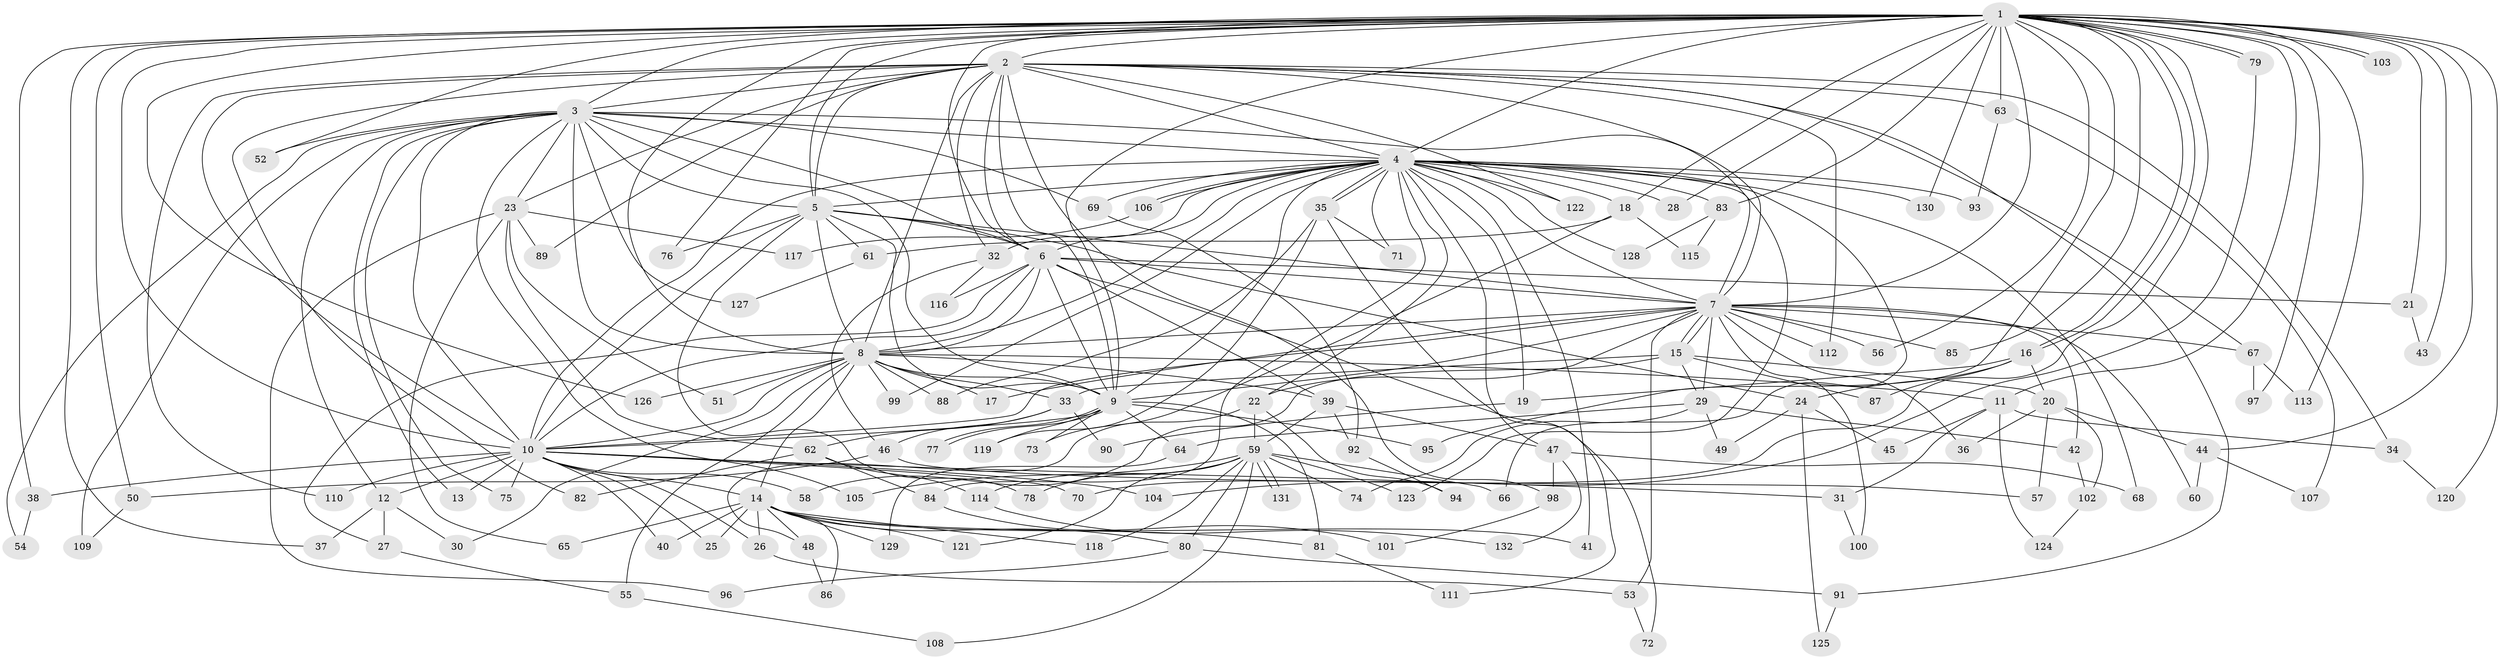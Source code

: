 // coarse degree distribution, {35: 0.02564102564102564, 14: 0.02564102564102564, 21: 0.05128205128205128, 9: 0.02564102564102564, 10: 0.05128205128205128, 5: 0.07692307692307693, 6: 0.05128205128205128, 8: 0.02564102564102564, 2: 0.3076923076923077, 4: 0.07692307692307693, 3: 0.23076923076923078, 1: 0.05128205128205128}
// Generated by graph-tools (version 1.1) at 2025/17/03/04/25 18:17:25]
// undirected, 132 vertices, 289 edges
graph export_dot {
graph [start="1"]
  node [color=gray90,style=filled];
  1;
  2;
  3;
  4;
  5;
  6;
  7;
  8;
  9;
  10;
  11;
  12;
  13;
  14;
  15;
  16;
  17;
  18;
  19;
  20;
  21;
  22;
  23;
  24;
  25;
  26;
  27;
  28;
  29;
  30;
  31;
  32;
  33;
  34;
  35;
  36;
  37;
  38;
  39;
  40;
  41;
  42;
  43;
  44;
  45;
  46;
  47;
  48;
  49;
  50;
  51;
  52;
  53;
  54;
  55;
  56;
  57;
  58;
  59;
  60;
  61;
  62;
  63;
  64;
  65;
  66;
  67;
  68;
  69;
  70;
  71;
  72;
  73;
  74;
  75;
  76;
  77;
  78;
  79;
  80;
  81;
  82;
  83;
  84;
  85;
  86;
  87;
  88;
  89;
  90;
  91;
  92;
  93;
  94;
  95;
  96;
  97;
  98;
  99;
  100;
  101;
  102;
  103;
  104;
  105;
  106;
  107;
  108;
  109;
  110;
  111;
  112;
  113;
  114;
  115;
  116;
  117;
  118;
  119;
  120;
  121;
  122;
  123;
  124;
  125;
  126;
  127;
  128;
  129;
  130;
  131;
  132;
  1 -- 2;
  1 -- 3;
  1 -- 4;
  1 -- 5;
  1 -- 6;
  1 -- 7;
  1 -- 8;
  1 -- 9;
  1 -- 10;
  1 -- 11;
  1 -- 16;
  1 -- 16;
  1 -- 18;
  1 -- 21;
  1 -- 28;
  1 -- 37;
  1 -- 38;
  1 -- 43;
  1 -- 44;
  1 -- 50;
  1 -- 52;
  1 -- 56;
  1 -- 63;
  1 -- 70;
  1 -- 76;
  1 -- 79;
  1 -- 79;
  1 -- 83;
  1 -- 85;
  1 -- 95;
  1 -- 97;
  1 -- 103;
  1 -- 103;
  1 -- 113;
  1 -- 120;
  1 -- 126;
  1 -- 130;
  2 -- 3;
  2 -- 4;
  2 -- 5;
  2 -- 6;
  2 -- 7;
  2 -- 8;
  2 -- 9;
  2 -- 10;
  2 -- 23;
  2 -- 32;
  2 -- 34;
  2 -- 63;
  2 -- 67;
  2 -- 82;
  2 -- 89;
  2 -- 91;
  2 -- 98;
  2 -- 110;
  2 -- 112;
  2 -- 122;
  3 -- 4;
  3 -- 5;
  3 -- 6;
  3 -- 7;
  3 -- 8;
  3 -- 9;
  3 -- 10;
  3 -- 12;
  3 -- 13;
  3 -- 23;
  3 -- 52;
  3 -- 54;
  3 -- 69;
  3 -- 75;
  3 -- 105;
  3 -- 109;
  3 -- 127;
  4 -- 5;
  4 -- 6;
  4 -- 7;
  4 -- 8;
  4 -- 9;
  4 -- 10;
  4 -- 18;
  4 -- 19;
  4 -- 22;
  4 -- 28;
  4 -- 32;
  4 -- 35;
  4 -- 35;
  4 -- 41;
  4 -- 47;
  4 -- 66;
  4 -- 68;
  4 -- 69;
  4 -- 71;
  4 -- 83;
  4 -- 84;
  4 -- 93;
  4 -- 99;
  4 -- 106;
  4 -- 106;
  4 -- 122;
  4 -- 123;
  4 -- 128;
  4 -- 130;
  5 -- 6;
  5 -- 7;
  5 -- 8;
  5 -- 9;
  5 -- 10;
  5 -- 24;
  5 -- 61;
  5 -- 76;
  5 -- 78;
  6 -- 7;
  6 -- 8;
  6 -- 9;
  6 -- 10;
  6 -- 21;
  6 -- 27;
  6 -- 39;
  6 -- 72;
  6 -- 116;
  7 -- 8;
  7 -- 9;
  7 -- 10;
  7 -- 15;
  7 -- 15;
  7 -- 17;
  7 -- 22;
  7 -- 29;
  7 -- 36;
  7 -- 42;
  7 -- 53;
  7 -- 56;
  7 -- 60;
  7 -- 67;
  7 -- 85;
  7 -- 100;
  7 -- 112;
  8 -- 9;
  8 -- 10;
  8 -- 11;
  8 -- 14;
  8 -- 17;
  8 -- 30;
  8 -- 33;
  8 -- 39;
  8 -- 51;
  8 -- 55;
  8 -- 88;
  8 -- 99;
  8 -- 126;
  9 -- 10;
  9 -- 64;
  9 -- 73;
  9 -- 77;
  9 -- 77;
  9 -- 81;
  9 -- 95;
  9 -- 119;
  10 -- 12;
  10 -- 13;
  10 -- 14;
  10 -- 25;
  10 -- 26;
  10 -- 31;
  10 -- 38;
  10 -- 40;
  10 -- 58;
  10 -- 70;
  10 -- 75;
  10 -- 104;
  10 -- 110;
  11 -- 31;
  11 -- 34;
  11 -- 45;
  11 -- 124;
  12 -- 27;
  12 -- 30;
  12 -- 37;
  14 -- 25;
  14 -- 26;
  14 -- 40;
  14 -- 41;
  14 -- 48;
  14 -- 65;
  14 -- 80;
  14 -- 81;
  14 -- 86;
  14 -- 118;
  14 -- 121;
  14 -- 129;
  15 -- 20;
  15 -- 29;
  15 -- 33;
  15 -- 58;
  15 -- 87;
  16 -- 19;
  16 -- 20;
  16 -- 24;
  16 -- 87;
  18 -- 61;
  18 -- 73;
  18 -- 115;
  19 -- 90;
  20 -- 36;
  20 -- 44;
  20 -- 57;
  20 -- 102;
  21 -- 43;
  22 -- 48;
  22 -- 59;
  22 -- 94;
  23 -- 51;
  23 -- 62;
  23 -- 65;
  23 -- 89;
  23 -- 96;
  23 -- 117;
  24 -- 45;
  24 -- 49;
  24 -- 125;
  26 -- 53;
  27 -- 55;
  29 -- 42;
  29 -- 49;
  29 -- 64;
  29 -- 74;
  31 -- 100;
  32 -- 46;
  32 -- 116;
  33 -- 46;
  33 -- 62;
  33 -- 90;
  34 -- 120;
  35 -- 71;
  35 -- 88;
  35 -- 111;
  35 -- 119;
  38 -- 54;
  39 -- 47;
  39 -- 59;
  39 -- 92;
  42 -- 102;
  44 -- 60;
  44 -- 107;
  46 -- 50;
  46 -- 57;
  47 -- 68;
  47 -- 98;
  47 -- 132;
  48 -- 86;
  50 -- 109;
  53 -- 72;
  55 -- 108;
  59 -- 66;
  59 -- 74;
  59 -- 78;
  59 -- 80;
  59 -- 105;
  59 -- 108;
  59 -- 114;
  59 -- 118;
  59 -- 121;
  59 -- 123;
  59 -- 131;
  59 -- 131;
  61 -- 127;
  62 -- 82;
  62 -- 84;
  62 -- 114;
  63 -- 93;
  63 -- 107;
  64 -- 129;
  67 -- 97;
  67 -- 113;
  69 -- 92;
  79 -- 104;
  80 -- 91;
  80 -- 96;
  81 -- 111;
  83 -- 115;
  83 -- 128;
  84 -- 101;
  91 -- 125;
  92 -- 94;
  98 -- 101;
  102 -- 124;
  106 -- 117;
  114 -- 132;
}
